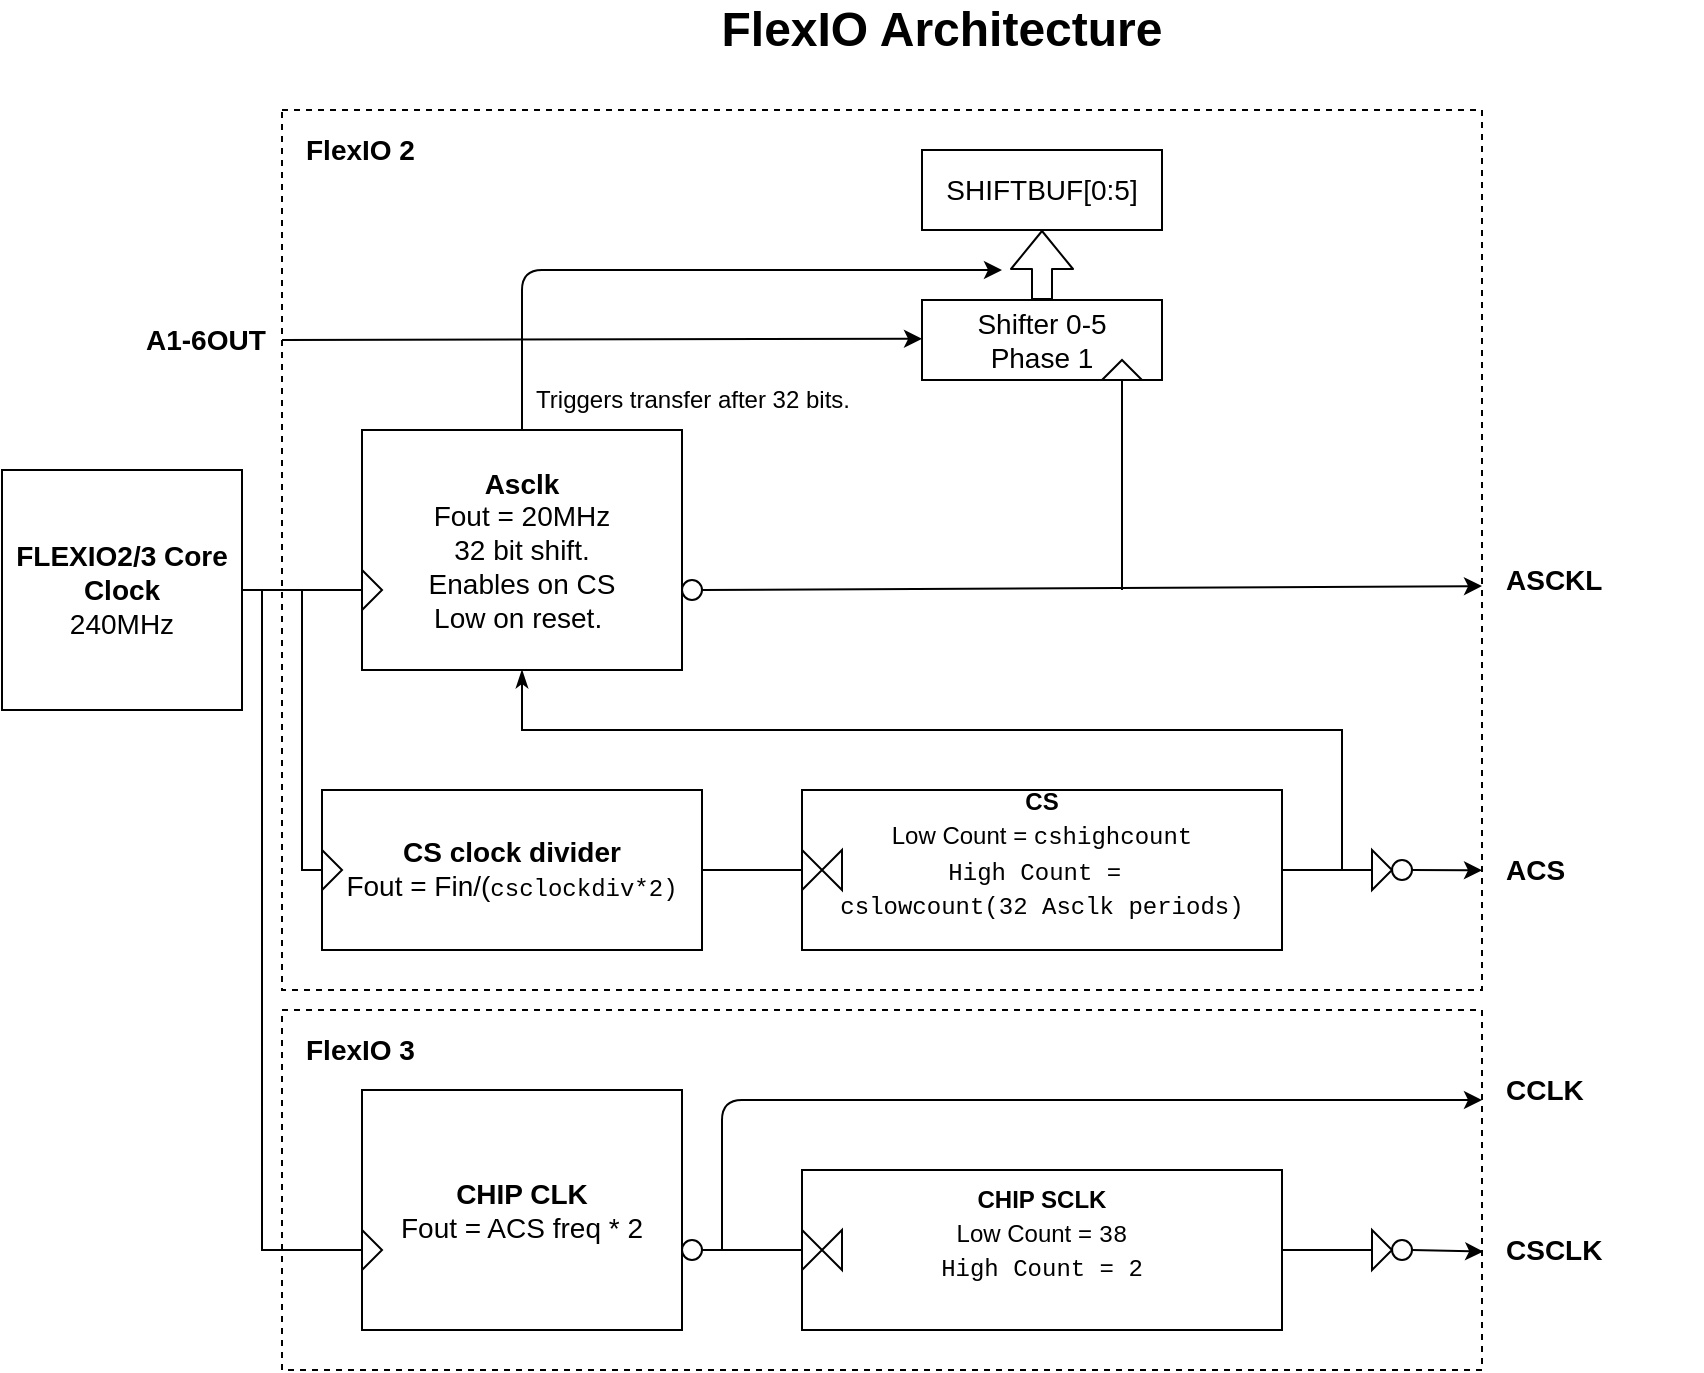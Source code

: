 <mxfile version="13.4.5" type="device"><diagram id="zMdHHGrJSZtKjhyNDhxt" name="Page-1"><mxGraphModel dx="1577" dy="1063" grid="1" gridSize="10" guides="1" tooltips="1" connect="1" arrows="1" fold="1" page="1" pageScale="1" pageWidth="4681" pageHeight="3300" math="0" shadow="0"><root><mxCell id="0"/><mxCell id="1" parent="0"/><mxCell id="HZ4cuATQGfqaaVmYHo4V-74" value="" style="rounded=0;whiteSpace=wrap;html=1;fontSize=14;fillColor=none;dashed=1;" parent="1" vertex="1"><mxGeometry x="180" y="300" width="600" height="440" as="geometry"/></mxCell><mxCell id="HZ4cuATQGfqaaVmYHo4V-34" value="FlexIO Architecture" style="text;html=1;strokeColor=none;fillColor=none;align=center;verticalAlign=middle;whiteSpace=wrap;rounded=0;fontStyle=1;fontSize=24;" parent="1" vertex="1"><mxGeometry x="350" y="250" width="320" height="20" as="geometry"/></mxCell><mxCell id="HZ4cuATQGfqaaVmYHo4V-35" value="Shifter 0-5&lt;br&gt;Phase 1" style="rounded=0;whiteSpace=wrap;html=1;fontSize=14;fillColor=none;" parent="1" vertex="1"><mxGeometry x="500" y="395" width="120" height="40" as="geometry"/></mxCell><mxCell id="HZ4cuATQGfqaaVmYHo4V-39" value="SHIFTBUF[0:5]" style="rounded=0;whiteSpace=wrap;html=1;fontSize=14;fillColor=none;" parent="1" vertex="1"><mxGeometry x="500" y="320" width="120" height="40" as="geometry"/></mxCell><mxCell id="HZ4cuATQGfqaaVmYHo4V-52" value="" style="triangle;whiteSpace=wrap;html=1;fillColor=none;fontSize=14;direction=north;" parent="1" vertex="1"><mxGeometry x="590" y="425" width="20" height="10" as="geometry"/></mxCell><mxCell id="HZ4cuATQGfqaaVmYHo4V-55" value="" style="shape=flexArrow;endArrow=classic;html=1;fontSize=14;entryX=0.5;entryY=1;entryDx=0;entryDy=0;exitX=0.5;exitY=0;exitDx=0;exitDy=0;" parent="1" edge="1" target="HZ4cuATQGfqaaVmYHo4V-39" source="HZ4cuATQGfqaaVmYHo4V-35"><mxGeometry width="50" height="50" relative="1" as="geometry"><mxPoint x="745" y="395" as="sourcePoint"/><mxPoint x="745.5" y="435" as="targetPoint"/></mxGeometry></mxCell><mxCell id="HZ4cuATQGfqaaVmYHo4V-60" value="" style="endArrow=classic;html=1;fontSize=14;exitX=0.5;exitY=0;exitDx=0;exitDy=0;" parent="1" edge="1" source="XlL8CbeF0Cy3DiU_AWjd-17"><mxGeometry width="50" height="50" relative="1" as="geometry"><mxPoint x="290" y="435.0" as="sourcePoint"/><mxPoint x="540" y="380" as="targetPoint"/><Array as="points"><mxPoint x="300" y="380"/></Array></mxGeometry></mxCell><mxCell id="HZ4cuATQGfqaaVmYHo4V-61" value="" style="endArrow=classic;html=1;fontSize=14;entryX=0;entryY=0.5;entryDx=0;entryDy=0;exitX=1;exitY=0.5;exitDx=0;exitDy=0;" parent="1" edge="1" source="HZ4cuATQGfqaaVmYHo4V-81"><mxGeometry width="50" height="50" relative="1" as="geometry"><mxPoint x="460" y="414.41" as="sourcePoint"/><mxPoint x="500" y="414.41" as="targetPoint"/></mxGeometry></mxCell><mxCell id="HZ4cuATQGfqaaVmYHo4V-66" value="&lt;b&gt;FLEXIO2/3 Core&lt;/b&gt;&lt;br&gt;&lt;b&gt;Clock&lt;/b&gt;&lt;br&gt;240MHz" style="rounded=0;whiteSpace=wrap;html=1;fontSize=14;fillColor=none;" parent="1" vertex="1"><mxGeometry x="40" y="480" width="120" height="120" as="geometry"/></mxCell><mxCell id="HZ4cuATQGfqaaVmYHo4V-70" value="" style="endArrow=classic;html=1;fontSize=14;exitX=1;exitY=0.5;exitDx=0;exitDy=0;entryX=1;entryY=0.541;entryDx=0;entryDy=0;entryPerimeter=0;" parent="1" edge="1" target="HZ4cuATQGfqaaVmYHo4V-74" source="XlL8CbeF0Cy3DiU_AWjd-19"><mxGeometry width="50" height="50" relative="1" as="geometry"><mxPoint x="640" y="579.5" as="sourcePoint"/><mxPoint x="840" y="580" as="targetPoint"/></mxGeometry></mxCell><mxCell id="HZ4cuATQGfqaaVmYHo4V-75" value="FlexIO 2" style="text;html=1;strokeColor=none;fillColor=none;align=left;verticalAlign=middle;whiteSpace=wrap;rounded=0;fontStyle=1;fontSize=14;" parent="1" vertex="1"><mxGeometry x="190" y="310" width="320" height="20" as="geometry"/></mxCell><mxCell id="HZ4cuATQGfqaaVmYHo4V-81" value="A1-6OUT" style="text;html=1;strokeColor=none;fillColor=none;align=left;verticalAlign=middle;whiteSpace=wrap;rounded=0;fontStyle=1;fontSize=14;" parent="1" vertex="1"><mxGeometry x="110" y="405" width="70" height="20" as="geometry"/></mxCell><mxCell id="HZ4cuATQGfqaaVmYHo4V-83" value="ASCKL" style="text;html=1;strokeColor=none;fillColor=none;align=left;verticalAlign=middle;whiteSpace=wrap;rounded=0;fontStyle=1;fontSize=14;" parent="1" vertex="1"><mxGeometry x="790" y="525" width="100" height="20" as="geometry"/></mxCell><mxCell id="HZ4cuATQGfqaaVmYHo4V-84" value="" style="endArrow=none;html=1;fontSize=24;entryX=0;entryY=0.5;entryDx=0;entryDy=0;" parent="1" target="XlL8CbeF0Cy3DiU_AWjd-18" edge="1"><mxGeometry width="50" height="50" relative="1" as="geometry"><mxPoint x="160" y="540" as="sourcePoint"/><mxPoint x="200.0" y="540" as="targetPoint"/></mxGeometry></mxCell><mxCell id="HZ4cuATQGfqaaVmYHo4V-92" value="" style="endArrow=none;html=1;fontSize=24;entryX=0;entryY=0.5;entryDx=0;entryDy=0;" parent="1" target="HZ4cuATQGfqaaVmYHo4V-52" edge="1"><mxGeometry width="50" height="50" relative="1" as="geometry"><mxPoint x="600" y="540" as="sourcePoint"/><mxPoint x="689.66" y="460.34" as="targetPoint"/></mxGeometry></mxCell><mxCell id="XlL8CbeF0Cy3DiU_AWjd-9" style="edgeStyle=orthogonalEdgeStyle;rounded=0;orthogonalLoop=1;jettySize=auto;html=1;exitX=1;exitY=0.5;exitDx=0;exitDy=0;entryX=0;entryY=0.5;entryDx=0;entryDy=0;endArrow=none;endFill=0;" edge="1" parent="1" source="XlL8CbeF0Cy3DiU_AWjd-1" target="XlL8CbeF0Cy3DiU_AWjd-8"><mxGeometry relative="1" as="geometry"/></mxCell><mxCell id="XlL8CbeF0Cy3DiU_AWjd-1" value="&lt;b&gt;CS clock divider&lt;/b&gt;&lt;br&gt;Fout = Fin/(&lt;span style=&quot;background-color: rgb(255 , 255 , 255) ; font-family: &amp;#34;menlo&amp;#34; , &amp;#34;monaco&amp;#34; , &amp;#34;courier new&amp;#34; , monospace ; font-size: 12px&quot;&gt;csclockdiv*2)&lt;/span&gt;" style="rounded=0;whiteSpace=wrap;html=1;fontSize=14;fillColor=none;" vertex="1" parent="1"><mxGeometry x="200" y="640" width="190" height="80" as="geometry"/></mxCell><mxCell id="XlL8CbeF0Cy3DiU_AWjd-6" style="edgeStyle=orthogonalEdgeStyle;rounded=0;orthogonalLoop=1;jettySize=auto;html=1;exitX=0;exitY=0.5;exitDx=0;exitDy=0;endArrow=none;endFill=0;" edge="1" parent="1" source="XlL8CbeF0Cy3DiU_AWjd-2"><mxGeometry relative="1" as="geometry"><mxPoint x="190" y="540" as="targetPoint"/><Array as="points"><mxPoint x="190" y="680"/></Array></mxGeometry></mxCell><mxCell id="XlL8CbeF0Cy3DiU_AWjd-2" value="" style="triangle;whiteSpace=wrap;html=1;fillColor=none;fontSize=14;direction=east;" vertex="1" parent="1"><mxGeometry x="200" y="670" width="10" height="20" as="geometry"/></mxCell><mxCell id="XlL8CbeF0Cy3DiU_AWjd-20" style="edgeStyle=orthogonalEdgeStyle;rounded=0;orthogonalLoop=1;jettySize=auto;html=1;entryX=0.5;entryY=1;entryDx=0;entryDy=0;endArrow=classicThin;endFill=1;" edge="1" parent="1" target="XlL8CbeF0Cy3DiU_AWjd-17"><mxGeometry relative="1" as="geometry"><mxPoint x="710" y="680" as="sourcePoint"/><Array as="points"><mxPoint x="710" y="680"/><mxPoint x="710" y="610"/><mxPoint x="300" y="610"/></Array></mxGeometry></mxCell><mxCell id="XlL8CbeF0Cy3DiU_AWjd-7" value="&lt;font style=&quot;font-size: 12px&quot;&gt;&lt;b&gt;CS&lt;br&gt;&lt;/b&gt;Low Count =&amp;nbsp;&lt;span style=&quot;background-color: rgb(255 , 255 , 255) ; font-family: &amp;#34;menlo&amp;#34; , &amp;#34;monaco&amp;#34; , &amp;#34;courier new&amp;#34; , monospace&quot;&gt;cshighcount&lt;br&gt;High Count =&amp;nbsp;&lt;br&gt;&lt;/span&gt;&lt;span style=&quot;background-color: rgb(255 , 255 , 255) ; font-family: &amp;#34;menlo&amp;#34; , &amp;#34;monaco&amp;#34; , &amp;#34;courier new&amp;#34; , monospace&quot;&gt;cslowcount(32 Asclk periods)&lt;/span&gt;&lt;span style=&quot;background-color: rgb(255 , 255 , 255) ; font-family: &amp;#34;menlo&amp;#34; , &amp;#34;monaco&amp;#34; , &amp;#34;courier new&amp;#34; , monospace&quot;&gt;&lt;br&gt;&lt;/span&gt;&lt;/font&gt;&lt;span style=&quot;background-color: rgb(255 , 255 , 255) ; font-family: &amp;#34;menlo&amp;#34; , &amp;#34;monaco&amp;#34; , &amp;#34;courier new&amp;#34; , monospace ; font-size: 12px&quot;&gt;&lt;br&gt;&lt;/span&gt;" style="rounded=0;whiteSpace=wrap;html=1;fontSize=14;fillColor=none;" vertex="1" parent="1"><mxGeometry x="440" y="640" width="240" height="80" as="geometry"/></mxCell><mxCell id="XlL8CbeF0Cy3DiU_AWjd-8" value="" style="triangle;whiteSpace=wrap;html=1;fillColor=none;fontSize=14;direction=east;" vertex="1" parent="1"><mxGeometry x="440" y="670" width="10" height="20" as="geometry"/></mxCell><mxCell id="XlL8CbeF0Cy3DiU_AWjd-11" value="ACS&amp;nbsp;" style="text;html=1;strokeColor=none;fillColor=none;align=left;verticalAlign=middle;whiteSpace=wrap;rounded=0;fontStyle=1;fontSize=14;" vertex="1" parent="1"><mxGeometry x="790" y="670" width="100" height="20" as="geometry"/></mxCell><mxCell id="XlL8CbeF0Cy3DiU_AWjd-12" value="" style="endArrow=classic;html=1;fontSize=14;entryX=1;entryY=0.864;entryDx=0;entryDy=0;entryPerimeter=0;" edge="1" parent="1" source="XlL8CbeF0Cy3DiU_AWjd-10" target="HZ4cuATQGfqaaVmYHo4V-74"><mxGeometry width="50" height="50" relative="1" as="geometry"><mxPoint x="630" y="679.58" as="sourcePoint"/><mxPoint x="820" y="680" as="targetPoint"/><Array as="points"/></mxGeometry></mxCell><mxCell id="XlL8CbeF0Cy3DiU_AWjd-10" value="" style="ellipse;whiteSpace=wrap;html=1;aspect=fixed;" vertex="1" parent="1"><mxGeometry x="735" y="675" width="10" height="10" as="geometry"/></mxCell><mxCell id="XlL8CbeF0Cy3DiU_AWjd-17" value="&lt;b&gt;Asclk&lt;/b&gt;&lt;br&gt;Fout = 20MHz&lt;br&gt;32 bit shift.&lt;br&gt;Enables on CS&lt;br&gt;Low on reset.&amp;nbsp;" style="rounded=0;whiteSpace=wrap;html=1;fontSize=14;fillColor=none;" vertex="1" parent="1"><mxGeometry x="220" y="460" width="160" height="120" as="geometry"/></mxCell><mxCell id="XlL8CbeF0Cy3DiU_AWjd-18" value="" style="triangle;whiteSpace=wrap;html=1;fillColor=none;fontSize=14;direction=east;" vertex="1" parent="1"><mxGeometry x="220" y="530" width="10" height="20" as="geometry"/></mxCell><mxCell id="XlL8CbeF0Cy3DiU_AWjd-19" value="" style="ellipse;whiteSpace=wrap;html=1;aspect=fixed;" vertex="1" parent="1"><mxGeometry x="380" y="535" width="10" height="10" as="geometry"/></mxCell><mxCell id="XlL8CbeF0Cy3DiU_AWjd-25" value="" style="triangle;whiteSpace=wrap;html=1;fillColor=none;fontSize=14;direction=east;" vertex="1" parent="1"><mxGeometry x="725" y="670" width="10" height="20" as="geometry"/></mxCell><mxCell id="XlL8CbeF0Cy3DiU_AWjd-26" style="edgeStyle=orthogonalEdgeStyle;rounded=0;orthogonalLoop=1;jettySize=auto;html=1;entryX=0;entryY=0.5;entryDx=0;entryDy=0;endArrow=none;endFill=0;" edge="1" parent="1" source="XlL8CbeF0Cy3DiU_AWjd-7" target="XlL8CbeF0Cy3DiU_AWjd-25"><mxGeometry relative="1" as="geometry"><mxPoint x="680" y="680" as="sourcePoint"/><mxPoint x="735" y="680" as="targetPoint"/></mxGeometry></mxCell><mxCell id="XlL8CbeF0Cy3DiU_AWjd-27" value="" style="triangle;whiteSpace=wrap;html=1;fillColor=none;fontSize=14;direction=east;rotation=-180;" vertex="1" parent="1"><mxGeometry x="450" y="670" width="10" height="20" as="geometry"/></mxCell><mxCell id="XlL8CbeF0Cy3DiU_AWjd-31" value="Triggers transfer after 32 bits." style="text;html=1;resizable=0;autosize=1;align=center;verticalAlign=middle;points=[];fillColor=none;strokeColor=none;rounded=0;" vertex="1" parent="1"><mxGeometry x="300" y="435" width="170" height="20" as="geometry"/></mxCell><mxCell id="XlL8CbeF0Cy3DiU_AWjd-34" value="" style="rounded=0;whiteSpace=wrap;html=1;fontSize=14;fillColor=none;dashed=1;" vertex="1" parent="1"><mxGeometry x="180" y="750" width="600" height="180" as="geometry"/></mxCell><mxCell id="XlL8CbeF0Cy3DiU_AWjd-41" value="" style="endArrow=classic;html=1;fontSize=14;entryX=1;entryY=0.25;entryDx=0;entryDy=0;" edge="1" parent="1" target="XlL8CbeF0Cy3DiU_AWjd-34"><mxGeometry width="50" height="50" relative="1" as="geometry"><mxPoint x="400" y="870" as="sourcePoint"/><mxPoint x="840" y="770" as="targetPoint"/><Array as="points"><mxPoint x="400" y="795"/></Array></mxGeometry></mxCell><mxCell id="XlL8CbeF0Cy3DiU_AWjd-42" value="FlexIO 3" style="text;html=1;strokeColor=none;fillColor=none;align=left;verticalAlign=middle;whiteSpace=wrap;rounded=0;fontStyle=1;fontSize=14;" vertex="1" parent="1"><mxGeometry x="190" y="760" width="320" height="20" as="geometry"/></mxCell><mxCell id="XlL8CbeF0Cy3DiU_AWjd-43" value="CCLK" style="text;html=1;strokeColor=none;fillColor=none;align=left;verticalAlign=middle;whiteSpace=wrap;rounded=0;fontStyle=1;fontSize=14;" vertex="1" parent="1"><mxGeometry x="790" y="780" width="100" height="20" as="geometry"/></mxCell><mxCell id="XlL8CbeF0Cy3DiU_AWjd-47" style="edgeStyle=orthogonalEdgeStyle;rounded=0;orthogonalLoop=1;jettySize=auto;html=1;exitX=0;exitY=0.5;exitDx=0;exitDy=0;endArrow=none;endFill=0;" edge="1" parent="1" source="XlL8CbeF0Cy3DiU_AWjd-56"><mxGeometry relative="1" as="geometry"><mxPoint x="170" y="540" as="targetPoint"/><Array as="points"><mxPoint x="170" y="870"/></Array></mxGeometry></mxCell><mxCell id="XlL8CbeF0Cy3DiU_AWjd-50" value="&lt;font style=&quot;font-size: 12px&quot;&gt;&lt;b&gt;CHIP SCLK&lt;br&gt;&lt;/b&gt;Low Count =&amp;nbsp;&lt;span style=&quot;background-color: rgb(255 , 255 , 255) ; font-family: &amp;#34;menlo&amp;#34; , &amp;#34;monaco&amp;#34; , &amp;#34;courier new&amp;#34; , monospace&quot;&gt;38&lt;br&gt;High Count = 2&lt;/span&gt;&lt;span style=&quot;background-color: rgb(255 , 255 , 255) ; font-family: &amp;#34;menlo&amp;#34; , &amp;#34;monaco&amp;#34; , &amp;#34;courier new&amp;#34; , monospace&quot;&gt;&lt;br&gt;&lt;/span&gt;&lt;/font&gt;&lt;span style=&quot;background-color: rgb(255 , 255 , 255) ; font-family: &amp;#34;menlo&amp;#34; , &amp;#34;monaco&amp;#34; , &amp;#34;courier new&amp;#34; , monospace ; font-size: 12px&quot;&gt;&lt;br&gt;&lt;/span&gt;" style="rounded=0;whiteSpace=wrap;html=1;fontSize=14;fillColor=none;" vertex="1" parent="1"><mxGeometry x="440" y="830" width="240" height="80" as="geometry"/></mxCell><mxCell id="XlL8CbeF0Cy3DiU_AWjd-62" style="edgeStyle=orthogonalEdgeStyle;rounded=0;orthogonalLoop=1;jettySize=auto;html=1;exitX=0;exitY=0.5;exitDx=0;exitDy=0;endArrow=none;endFill=0;entryX=1;entryY=0.5;entryDx=0;entryDy=0;" edge="1" parent="1" source="XlL8CbeF0Cy3DiU_AWjd-51" target="XlL8CbeF0Cy3DiU_AWjd-57"><mxGeometry relative="1" as="geometry"><mxPoint x="420" y="730" as="targetPoint"/></mxGeometry></mxCell><mxCell id="XlL8CbeF0Cy3DiU_AWjd-51" value="" style="triangle;whiteSpace=wrap;html=1;fillColor=none;fontSize=14;direction=east;" vertex="1" parent="1"><mxGeometry x="440" y="860" width="10" height="20" as="geometry"/></mxCell><mxCell id="XlL8CbeF0Cy3DiU_AWjd-52" value="CSCLK" style="text;html=1;strokeColor=none;fillColor=none;align=left;verticalAlign=middle;whiteSpace=wrap;rounded=0;fontStyle=1;fontSize=14;" vertex="1" parent="1"><mxGeometry x="790" y="860" width="100" height="20" as="geometry"/></mxCell><mxCell id="XlL8CbeF0Cy3DiU_AWjd-53" value="" style="endArrow=classic;html=1;fontSize=14;entryX=1.001;entryY=0.671;entryDx=0;entryDy=0;entryPerimeter=0;" edge="1" parent="1" source="XlL8CbeF0Cy3DiU_AWjd-54" target="XlL8CbeF0Cy3DiU_AWjd-34"><mxGeometry width="50" height="50" relative="1" as="geometry"><mxPoint x="630" y="869.58" as="sourcePoint"/><mxPoint x="820" y="870" as="targetPoint"/><Array as="points"/></mxGeometry></mxCell><mxCell id="XlL8CbeF0Cy3DiU_AWjd-54" value="" style="ellipse;whiteSpace=wrap;html=1;aspect=fixed;" vertex="1" parent="1"><mxGeometry x="735" y="865" width="10" height="10" as="geometry"/></mxCell><mxCell id="XlL8CbeF0Cy3DiU_AWjd-55" value="&lt;b&gt;CHIP CLK&lt;/b&gt;&lt;br&gt;Fout = ACS freq * 2" style="rounded=0;whiteSpace=wrap;html=1;fontSize=14;fillColor=none;" vertex="1" parent="1"><mxGeometry x="220" y="790" width="160" height="120" as="geometry"/></mxCell><mxCell id="XlL8CbeF0Cy3DiU_AWjd-56" value="" style="triangle;whiteSpace=wrap;html=1;fillColor=none;fontSize=14;direction=east;" vertex="1" parent="1"><mxGeometry x="220" y="860" width="10" height="20" as="geometry"/></mxCell><mxCell id="XlL8CbeF0Cy3DiU_AWjd-57" value="" style="ellipse;whiteSpace=wrap;html=1;aspect=fixed;" vertex="1" parent="1"><mxGeometry x="380" y="865" width="10" height="10" as="geometry"/></mxCell><mxCell id="XlL8CbeF0Cy3DiU_AWjd-58" value="" style="triangle;whiteSpace=wrap;html=1;fillColor=none;fontSize=14;direction=east;" vertex="1" parent="1"><mxGeometry x="725" y="860" width="10" height="20" as="geometry"/></mxCell><mxCell id="XlL8CbeF0Cy3DiU_AWjd-59" style="edgeStyle=orthogonalEdgeStyle;rounded=0;orthogonalLoop=1;jettySize=auto;html=1;entryX=0;entryY=0.5;entryDx=0;entryDy=0;endArrow=none;endFill=0;" edge="1" parent="1" source="XlL8CbeF0Cy3DiU_AWjd-50" target="XlL8CbeF0Cy3DiU_AWjd-58"><mxGeometry relative="1" as="geometry"><mxPoint x="680" y="870" as="sourcePoint"/><mxPoint x="735" y="870" as="targetPoint"/></mxGeometry></mxCell><mxCell id="XlL8CbeF0Cy3DiU_AWjd-60" value="" style="triangle;whiteSpace=wrap;html=1;fillColor=none;fontSize=14;direction=east;rotation=-180;" vertex="1" parent="1"><mxGeometry x="450" y="860" width="10" height="20" as="geometry"/></mxCell></root></mxGraphModel></diagram></mxfile>